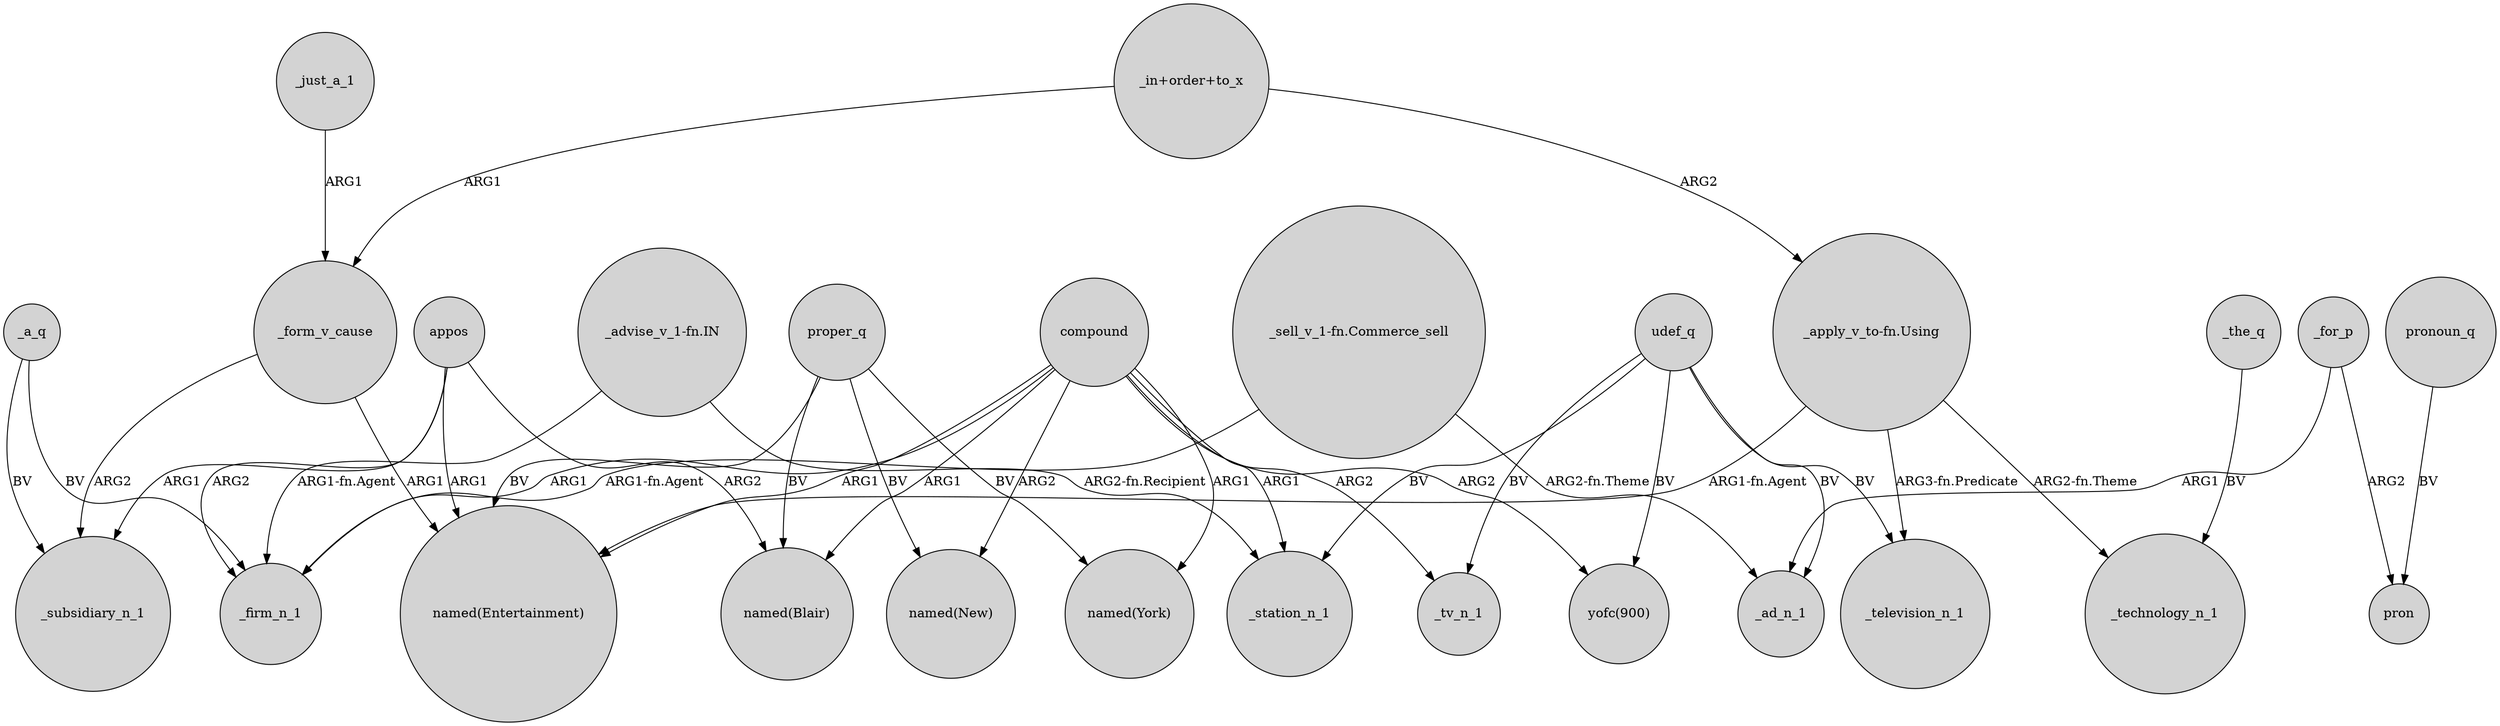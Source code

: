 digraph {
	node [shape=circle style=filled]
	"_advise_v_1-fn.IN" -> _firm_n_1 [label="ARG1-fn.Agent"]
	appos -> "named(Blair)" [label=ARG2]
	compound -> "named(New)" [label=ARG2]
	udef_q -> "yofc(900)" [label=BV]
	appos -> _firm_n_1 [label=ARG2]
	udef_q -> _television_n_1 [label=BV]
	proper_q -> "named(New)" [label=BV]
	compound -> _tv_n_1 [label=ARG2]
	udef_q -> _tv_n_1 [label=BV]
	_a_q -> _firm_n_1 [label=BV]
	"_apply_v_to-fn.Using" -> _technology_n_1 [label="ARG2-fn.Theme"]
	appos -> "named(Entertainment)" [label=ARG1]
	_the_q -> _technology_n_1 [label=BV]
	_for_p -> _ad_n_1 [label=ARG1]
	_form_v_cause -> "named(Entertainment)" [label=ARG1]
	"_apply_v_to-fn.Using" -> "named(Entertainment)" [label="ARG1-fn.Agent"]
	"_in+order+to_x" -> "_apply_v_to-fn.Using" [label=ARG2]
	"_advise_v_1-fn.IN" -> _station_n_1 [label="ARG2-fn.Recipient"]
	proper_q -> "named(Blair)" [label=BV]
	_a_q -> _subsidiary_n_1 [label=BV]
	_just_a_1 -> _form_v_cause [label=ARG1]
	pronoun_q -> pron [label=BV]
	compound -> _station_n_1 [label=ARG1]
	compound -> "named(York)" [label=ARG1]
	compound -> "named(Blair)" [label=ARG1]
	_for_p -> pron [label=ARG2]
	proper_q -> "named(Entertainment)" [label=BV]
	udef_q -> _ad_n_1 [label=BV]
	compound -> _firm_n_1 [label=ARG1]
	appos -> _subsidiary_n_1 [label=ARG1]
	compound -> "yofc(900)" [label=ARG2]
	_form_v_cause -> _subsidiary_n_1 [label=ARG2]
	"_apply_v_to-fn.Using" -> _television_n_1 [label="ARG3-fn.Predicate"]
	udef_q -> _station_n_1 [label=BV]
	"_in+order+to_x" -> _form_v_cause [label=ARG1]
	compound -> "named(Entertainment)" [label=ARG1]
	"_sell_v_1-fn.Commerce_sell" -> _firm_n_1 [label="ARG1-fn.Agent"]
	proper_q -> "named(York)" [label=BV]
	"_sell_v_1-fn.Commerce_sell" -> _ad_n_1 [label="ARG2-fn.Theme"]
}
